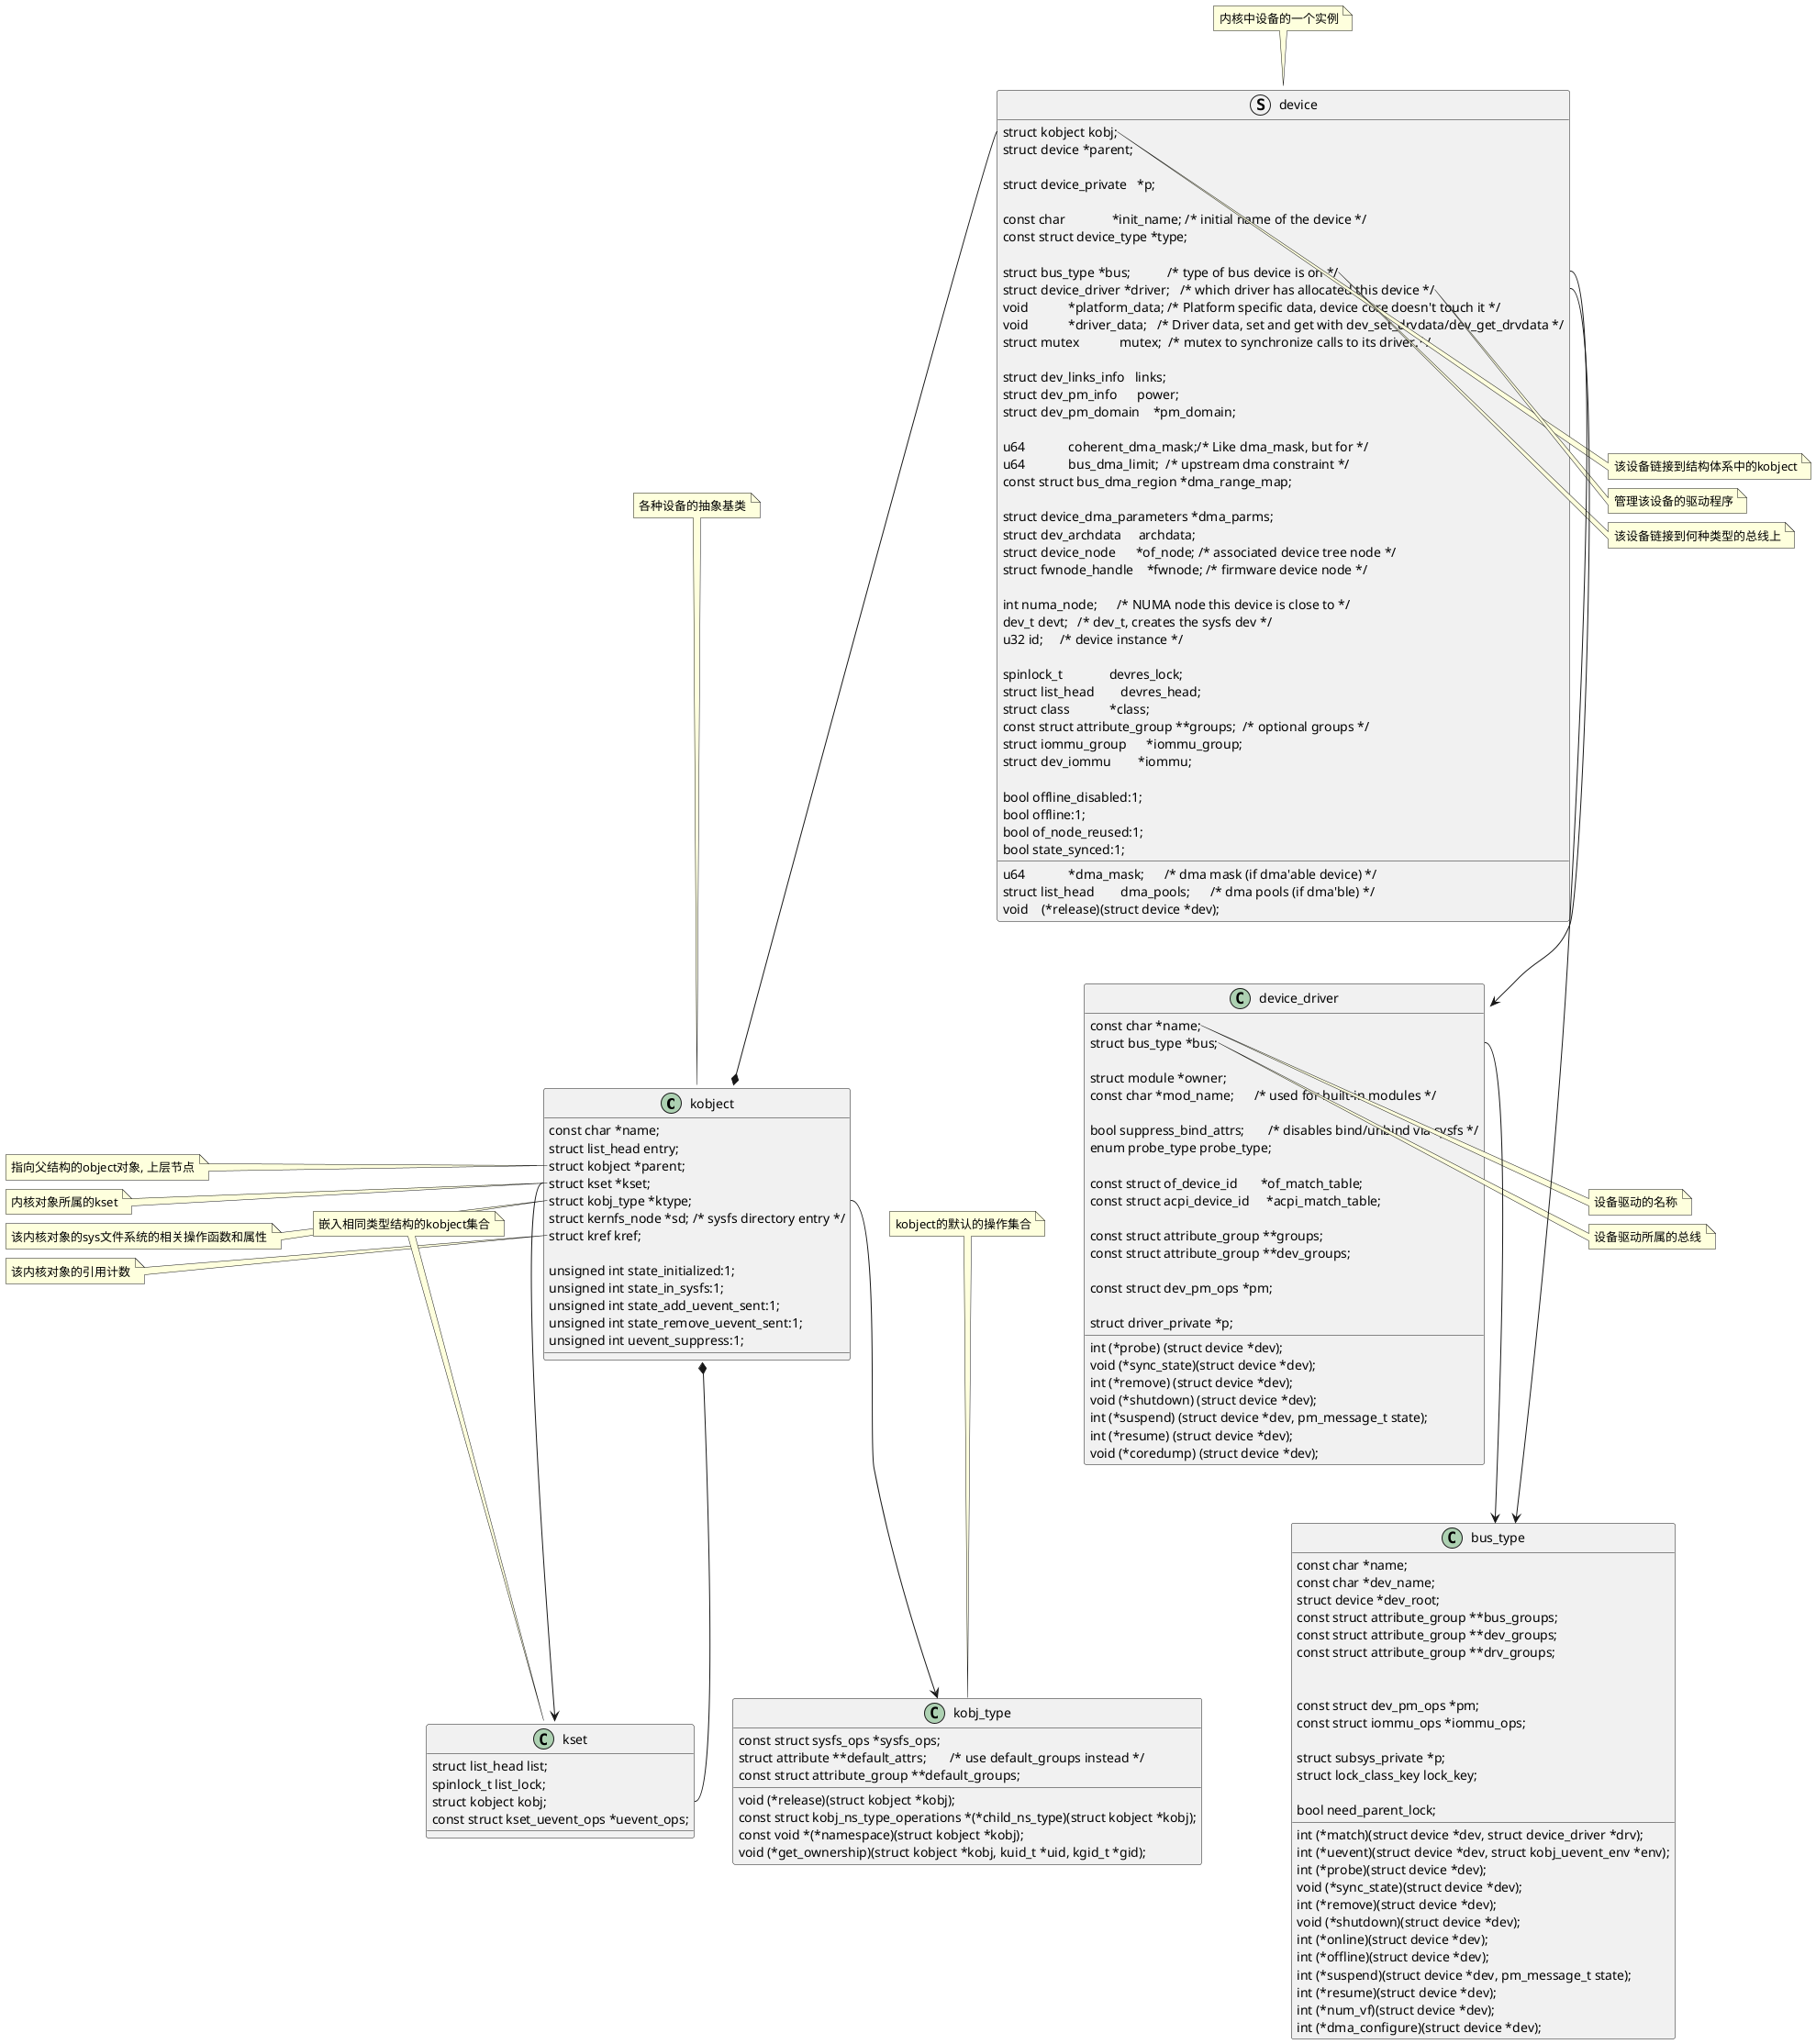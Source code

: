 @startuml

class kobject {
        const char *name;
        struct list_head entry;
        struct kobject *parent;
        struct kset *kset;
        struct kobj_type *ktype;
        struct kernfs_node *sd; /* sysfs directory entry */
        struct kref kref;

        unsigned int state_initialized:1;
        unsigned int state_in_sysfs:1;
        unsigned int state_add_uevent_sent:1;
        unsigned int state_remove_uevent_sent:1;
        unsigned int uevent_suppress:1;
}

note top: 各种设备的抽象基类

note left of kobject::parent
    指向父结构的object对象, 上层节点
end note

note left of kobject::kset
    内核对象所属的kset
end note

note left of kobject::ktype
    该内核对象的sys文件系统的相关操作函数和属性
end note

note left of kobject::kref
    该内核对象的引用计数
end note

class kobj_type {
        void (*release)(struct kobject *kobj);
        const struct sysfs_ops *sysfs_ops;
        struct attribute **default_attrs;       /* use default_groups instead */
        const struct attribute_group **default_groups;
        const struct kobj_ns_type_operations *(*child_ns_type)(struct kobject *kobj);
        const void *(*namespace)(struct kobject *kobj);
        void (*get_ownership)(struct kobject *kobj, kuid_t *uid, kgid_t *gid);
}

note top: kobject的默认的操作集合

class kset {
        struct list_head list; 
        spinlock_t list_lock;
        struct kobject kobj;
        const struct kset_uevent_ops *uevent_ops;
}

note top: 嵌入相同类型结构的kobject集合


class bus_type {
        const char *name;
        const char *dev_name;
        struct device *dev_root;
        const struct attribute_group **bus_groups;
        const struct attribute_group **dev_groups;
        const struct attribute_group **drv_groups;

        int (*match)(struct device *dev, struct device_driver *drv);
        int (*uevent)(struct device *dev, struct kobj_uevent_env *env);
        int (*probe)(struct device *dev);
        void (*sync_state)(struct device *dev);
        int (*remove)(struct device *dev);
        void (*shutdown)(struct device *dev);
        int (*online)(struct device *dev);
        int (*offline)(struct device *dev);
        int (*suspend)(struct device *dev, pm_message_t state);
        int (*resume)(struct device *dev);
        int (*num_vf)(struct device *dev);
        int (*dma_configure)(struct device *dev);

        const struct dev_pm_ops *pm;
        const struct iommu_ops *iommu_ops;

        struct subsys_private *p;
        struct lock_class_key lock_key;

        bool need_parent_lock;
}


note right of bus_type::count
    该设备对应的从设备号的数量
end note

struct device {
        struct kobject kobj;
        struct device *parent;

        struct device_private   *p;

        const char              *init_name; /* initial name of the device */
        const struct device_type *type;

        struct bus_type *bus;           /* type of bus device is on */
        struct device_driver *driver;   /* which driver has allocated this device */
        void            *platform_data; /* Platform specific data, device core doesn't touch it */
        void            *driver_data;   /* Driver data, set and get with dev_set_drvdata/dev_get_drvdata */
        struct mutex            mutex;  /* mutex to synchronize calls to its driver.*/

        struct dev_links_info   links;
        struct dev_pm_info      power;
        struct dev_pm_domain    *pm_domain;

        u64             *dma_mask;      /* dma mask (if dma'able device) */
        u64             coherent_dma_mask;/* Like dma_mask, but for */
        u64             bus_dma_limit;  /* upstream dma constraint */
        const struct bus_dma_region *dma_range_map;

        struct device_dma_parameters *dma_parms;
        struct list_head        dma_pools;      /* dma pools (if dma'ble) */
        struct dev_archdata     archdata;
        struct device_node      *of_node; /* associated device tree node */
        struct fwnode_handle    *fwnode; /* firmware device node */

        int numa_node;      /* NUMA node this device is close to */
        dev_t devt;   /* dev_t, creates the sysfs dev */
        u32 id;     /* device instance */

        spinlock_t              devres_lock;
        struct list_head        devres_head;
        struct class            *class;
        const struct attribute_group **groups;  /* optional groups */
        void    (*release)(struct device *dev);
        struct iommu_group      *iommu_group;
        struct dev_iommu        *iommu;

        bool offline_disabled:1;
        bool offline:1;
        bool of_node_reused:1;
        bool state_synced:1;
}

note top: 内核中设备的一个实例

note right of device::kobj
    该设备链接到结构体系中的kobject
end note 

note right of device::driver
    管理该设备的驱动程序
end note 

note right of device::bus
    该设备链接到何种类型的总线上
end note 

class device_driver {
        const char *name;
        struct bus_type *bus;

        struct module *owner;
        const char *mod_name;      /* used for built-in modules */

        bool suppress_bind_attrs;       /* disables bind/unbind via sysfs */
        enum probe_type probe_type;

        const struct of_device_id       *of_match_table;
        const struct acpi_device_id     *acpi_match_table;

        int (*probe) (struct device *dev);
        void (*sync_state)(struct device *dev);
        int (*remove) (struct device *dev);
        void (*shutdown) (struct device *dev);
        int (*suspend) (struct device *dev, pm_message_t state);
        int (*resume) (struct device *dev);
        const struct attribute_group **groups;
        const struct attribute_group **dev_groups;

        const struct dev_pm_ops *pm;
        void (*coredump) (struct device *dev);

        struct driver_private *p;
}

note right of device_driver::name
    设备驱动的名称
end note 

note right of device_driver::bus
    设备驱动所属的总线
end note 


kobject::ktype --> kobj_type
kobject::kset --> kset

kset::kobj --* kobject

device::kobj --* kobject
device::bus --> bus_type
device::driver --> device_driver


device_driver::bus --> bus_type

@enduml
